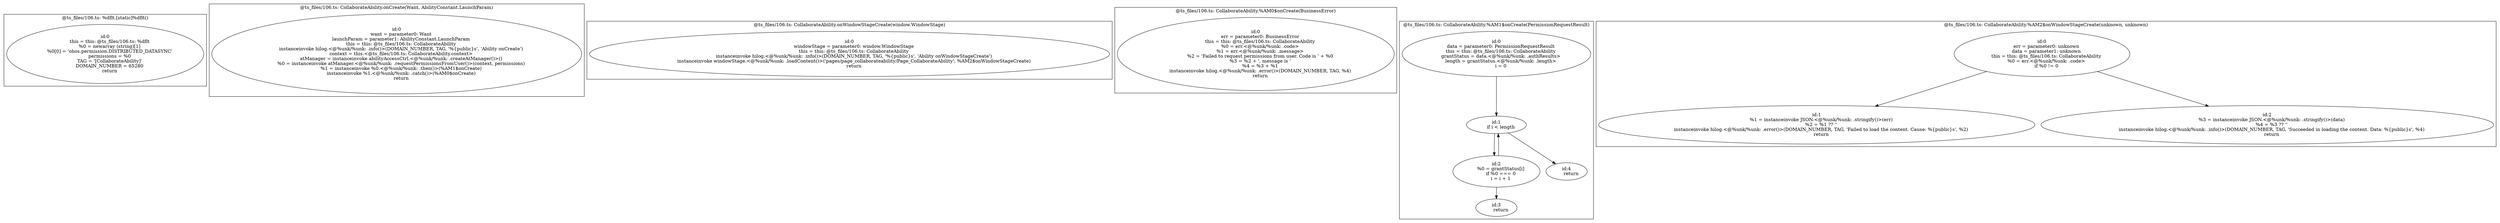 digraph "106.ts" {
subgraph "cluster_@ts_files/106.ts: %dflt.[static]%dflt()" {
  label="@ts_files/106.ts: %dflt.[static]%dflt()";
  Node33710 [label="id:0
      this = this: @ts_files/106.ts: %dflt
      %0 = newarray (string)[1]
      %0[0] = 'ohos.permission.DISTRIBUTED_DATASYNC'
      permissions = %0
      TAG = '[CollaborateAbility]'
      DOMAIN_NUMBER = 65280
      return"];
}
subgraph "cluster_@ts_files/106.ts: CollaborateAbility.onCreate(Want, AbilityConstant.LaunchParam)" {
  label="@ts_files/106.ts: CollaborateAbility.onCreate(Want, AbilityConstant.LaunchParam)";
  Node74680 [label="id:0
      want = parameter0: Want
      launchParam = parameter1: AbilityConstant.LaunchParam
      this = this: @ts_files/106.ts: CollaborateAbility
      instanceinvoke hilog.<@%unk/%unk: .info()>(DOMAIN_NUMBER, TAG, '%{public}s', 'Ability onCreate')
      context = this.<@ts_files/106.ts: CollaborateAbility.context>
      atManager = instanceinvoke abilityAccessCtrl.<@%unk/%unk: .createAtManager()>()
      %0 = instanceinvoke atManager.<@%unk/%unk: .requestPermissionsFromUser()>(context, permissions)
      %1 = instanceinvoke %0.<@%unk/%unk: .then()>(%AM1$onCreate)
      instanceinvoke %1.<@%unk/%unk: .catch()>(%AM0$onCreate)
      return"];
}
subgraph "cluster_@ts_files/106.ts: CollaborateAbility.onWindowStageCreate(window.WindowStage)" {
  label="@ts_files/106.ts: CollaborateAbility.onWindowStageCreate(window.WindowStage)";
  Node72500 [label="id:0
      windowStage = parameter0: window.WindowStage
      this = this: @ts_files/106.ts: CollaborateAbility
      instanceinvoke hilog.<@%unk/%unk: .info()>(DOMAIN_NUMBER, TAG, '%{public}s', 'Ability onWindowStageCreate')
      instanceinvoke windowStage.<@%unk/%unk: .loadContent()>('pages/page_collaborateability/Page_CollaborateAbility', %AM2$onWindowStageCreate)
      return"];
}
subgraph "cluster_@ts_files/106.ts: CollaborateAbility.%AM0$onCreate(BusinessError)" {
  label="@ts_files/106.ts: CollaborateAbility.%AM0$onCreate(BusinessError)";
  Node59050 [label="id:0
      err = parameter0: BusinessError
      this = this: @ts_files/106.ts: CollaborateAbility
      %0 = err.<@%unk/%unk: .code>
      %1 = err.<@%unk/%unk: .message>
      %2 = 'Failed to request permissions from user. Code is ' + %0
      %3 = %2 + ', message is '
      %4 = %3 + %1
      instanceinvoke hilog.<@%unk/%unk: .error()>(DOMAIN_NUMBER, TAG, %4)
      return"];
}
subgraph "cluster_@ts_files/106.ts: CollaborateAbility.%AM1$onCreate(PermissionRequestResult)" {
  label="@ts_files/106.ts: CollaborateAbility.%AM1$onCreate(PermissionRequestResult)";
  Node69890 [label="id:0
      data = parameter0: PermissionRequestResult
      this = this: @ts_files/106.ts: CollaborateAbility
      grantStatus = data.<@%unk/%unk: .authResults>
      length = grantStatus.<@%unk/%unk: .length>
      i = 0"];
  Node69891 [label="id:1
      if i < length"];
  Node69892 [label="id:2
      %0 = grantStatus[i]
      if %0 === 0
      i = i + 1"];
  Node69893 [label="id:3
      return"];
  Node69894 [label="id:4
      return"];
  Node69890 -> Node69891;
  Node69891 -> Node69892;
  Node69891 -> Node69894;
  Node69892 -> Node69893;
  Node69892 -> Node69891;
}
subgraph "cluster_@ts_files/106.ts: CollaborateAbility.%AM2$onWindowStageCreate(unknown, unknown)" {
  label="@ts_files/106.ts: CollaborateAbility.%AM2$onWindowStageCreate(unknown, unknown)";
  Node73170 [label="id:0
      err = parameter0: unknown
      data = parameter1: unknown
      this = this: @ts_files/106.ts: CollaborateAbility
      %0 = err.<@%unk/%unk: .code>
      if %0 != 0"];
  Node73171 [label="id:1
      %1 = instanceinvoke JSON.<@%unk/%unk: .stringify()>(err)
      %2 = %1 ?? ''
      instanceinvoke hilog.<@%unk/%unk: .error()>(DOMAIN_NUMBER, TAG, 'Failed to load the content. Cause: %{public}s', %2)
      return"];
  Node73172 [label="id:2
      %3 = instanceinvoke JSON.<@%unk/%unk: .stringify()>(data)
      %4 = %3 ?? ''
      instanceinvoke hilog.<@%unk/%unk: .info()>(DOMAIN_NUMBER, TAG, 'Succeeded in loading the content. Data: %{public}s', %4)
      return"];
  Node73170 -> Node73171;
  Node73170 -> Node73172;
}
}
